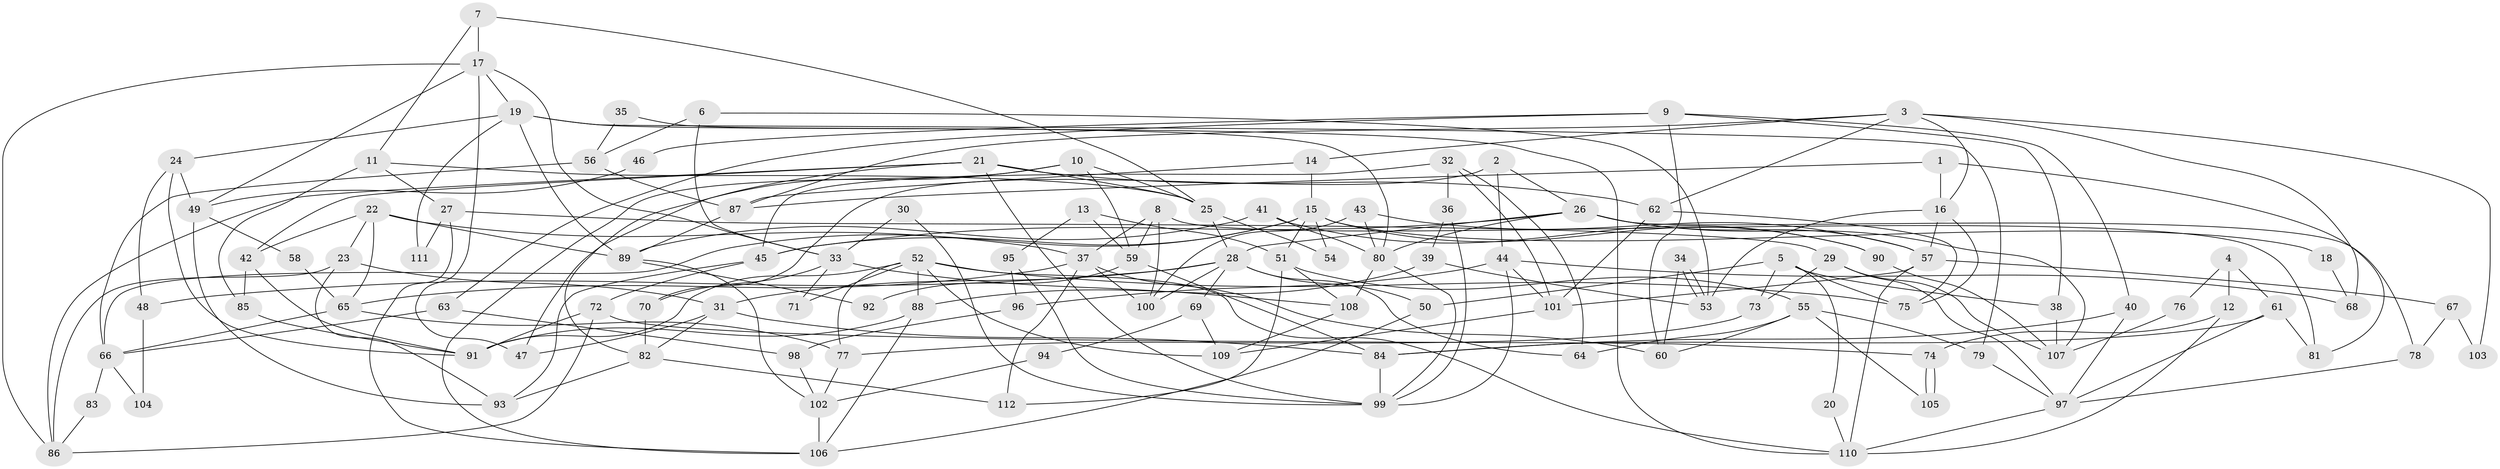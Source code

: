 // coarse degree distribution, {3: 0.19642857142857142, 12: 0.05357142857142857, 7: 0.14285714285714285, 8: 0.07142857142857142, 5: 0.125, 2: 0.19642857142857142, 6: 0.03571428571428571, 11: 0.03571428571428571, 9: 0.017857142857142856, 10: 0.017857142857142856, 15: 0.017857142857142856, 4: 0.08928571428571429}
// Generated by graph-tools (version 1.1) at 2025/51/03/04/25 22:51:10]
// undirected, 112 vertices, 224 edges
graph export_dot {
  node [color=gray90,style=filled];
  1;
  2;
  3;
  4;
  5;
  6;
  7;
  8;
  9;
  10;
  11;
  12;
  13;
  14;
  15;
  16;
  17;
  18;
  19;
  20;
  21;
  22;
  23;
  24;
  25;
  26;
  27;
  28;
  29;
  30;
  31;
  32;
  33;
  34;
  35;
  36;
  37;
  38;
  39;
  40;
  41;
  42;
  43;
  44;
  45;
  46;
  47;
  48;
  49;
  50;
  51;
  52;
  53;
  54;
  55;
  56;
  57;
  58;
  59;
  60;
  61;
  62;
  63;
  64;
  65;
  66;
  67;
  68;
  69;
  70;
  71;
  72;
  73;
  74;
  75;
  76;
  77;
  78;
  79;
  80;
  81;
  82;
  83;
  84;
  85;
  86;
  87;
  88;
  89;
  90;
  91;
  92;
  93;
  94;
  95;
  96;
  97;
  98;
  99;
  100;
  101;
  102;
  103;
  104;
  105;
  106;
  107;
  108;
  109;
  110;
  111;
  112;
  1 -- 81;
  1 -- 16;
  1 -- 87;
  2 -- 26;
  2 -- 44;
  2 -- 70;
  3 -- 16;
  3 -- 87;
  3 -- 14;
  3 -- 62;
  3 -- 68;
  3 -- 103;
  4 -- 61;
  4 -- 12;
  4 -- 76;
  5 -- 75;
  5 -- 50;
  5 -- 20;
  5 -- 38;
  5 -- 73;
  6 -- 56;
  6 -- 33;
  6 -- 53;
  7 -- 17;
  7 -- 25;
  7 -- 11;
  8 -- 100;
  8 -- 37;
  8 -- 59;
  8 -- 81;
  9 -- 63;
  9 -- 38;
  9 -- 40;
  9 -- 46;
  9 -- 60;
  10 -- 47;
  10 -- 59;
  10 -- 25;
  10 -- 106;
  11 -- 85;
  11 -- 25;
  11 -- 27;
  12 -- 74;
  12 -- 110;
  13 -- 59;
  13 -- 51;
  13 -- 95;
  14 -- 15;
  14 -- 87;
  15 -- 45;
  15 -- 51;
  15 -- 18;
  15 -- 54;
  15 -- 66;
  15 -- 90;
  16 -- 53;
  16 -- 57;
  16 -- 75;
  17 -- 33;
  17 -- 19;
  17 -- 47;
  17 -- 49;
  17 -- 86;
  18 -- 68;
  19 -- 89;
  19 -- 110;
  19 -- 24;
  19 -- 79;
  19 -- 111;
  20 -- 110;
  21 -- 82;
  21 -- 25;
  21 -- 42;
  21 -- 62;
  21 -- 86;
  21 -- 99;
  22 -- 37;
  22 -- 42;
  22 -- 23;
  22 -- 65;
  22 -- 89;
  23 -- 86;
  23 -- 31;
  23 -- 93;
  24 -- 91;
  24 -- 48;
  24 -- 49;
  25 -- 28;
  25 -- 54;
  26 -- 28;
  26 -- 45;
  26 -- 57;
  26 -- 78;
  26 -- 80;
  26 -- 107;
  27 -- 106;
  27 -- 29;
  27 -- 111;
  28 -- 31;
  28 -- 48;
  28 -- 50;
  28 -- 64;
  28 -- 69;
  28 -- 100;
  29 -- 73;
  29 -- 97;
  29 -- 107;
  30 -- 99;
  30 -- 33;
  31 -- 84;
  31 -- 47;
  31 -- 82;
  32 -- 64;
  32 -- 101;
  32 -- 36;
  32 -- 45;
  33 -- 108;
  33 -- 70;
  33 -- 71;
  34 -- 60;
  34 -- 53;
  34 -- 53;
  35 -- 80;
  35 -- 56;
  36 -- 99;
  36 -- 39;
  37 -- 100;
  37 -- 65;
  37 -- 60;
  37 -- 112;
  38 -- 107;
  39 -- 53;
  39 -- 88;
  40 -- 97;
  40 -- 84;
  41 -- 90;
  41 -- 89;
  41 -- 80;
  42 -- 91;
  42 -- 85;
  43 -- 80;
  43 -- 57;
  43 -- 100;
  44 -- 101;
  44 -- 99;
  44 -- 68;
  44 -- 96;
  45 -- 93;
  45 -- 72;
  46 -- 49;
  48 -- 104;
  49 -- 58;
  49 -- 93;
  50 -- 106;
  51 -- 108;
  51 -- 112;
  51 -- 55;
  52 -- 88;
  52 -- 75;
  52 -- 71;
  52 -- 77;
  52 -- 91;
  52 -- 109;
  52 -- 110;
  55 -- 60;
  55 -- 64;
  55 -- 79;
  55 -- 105;
  56 -- 87;
  56 -- 66;
  57 -- 110;
  57 -- 67;
  57 -- 101;
  58 -- 65;
  59 -- 84;
  59 -- 92;
  61 -- 97;
  61 -- 84;
  61 -- 81;
  62 -- 75;
  62 -- 101;
  63 -- 66;
  63 -- 98;
  65 -- 77;
  65 -- 66;
  66 -- 83;
  66 -- 104;
  67 -- 78;
  67 -- 103;
  69 -- 109;
  69 -- 94;
  70 -- 82;
  72 -- 86;
  72 -- 74;
  72 -- 91;
  73 -- 77;
  74 -- 105;
  74 -- 105;
  76 -- 107;
  77 -- 102;
  78 -- 97;
  79 -- 97;
  80 -- 99;
  80 -- 108;
  82 -- 93;
  82 -- 112;
  83 -- 86;
  84 -- 99;
  85 -- 91;
  87 -- 89;
  88 -- 91;
  88 -- 106;
  89 -- 92;
  89 -- 102;
  90 -- 107;
  94 -- 102;
  95 -- 99;
  95 -- 96;
  96 -- 98;
  97 -- 110;
  98 -- 102;
  101 -- 109;
  102 -- 106;
  108 -- 109;
}
